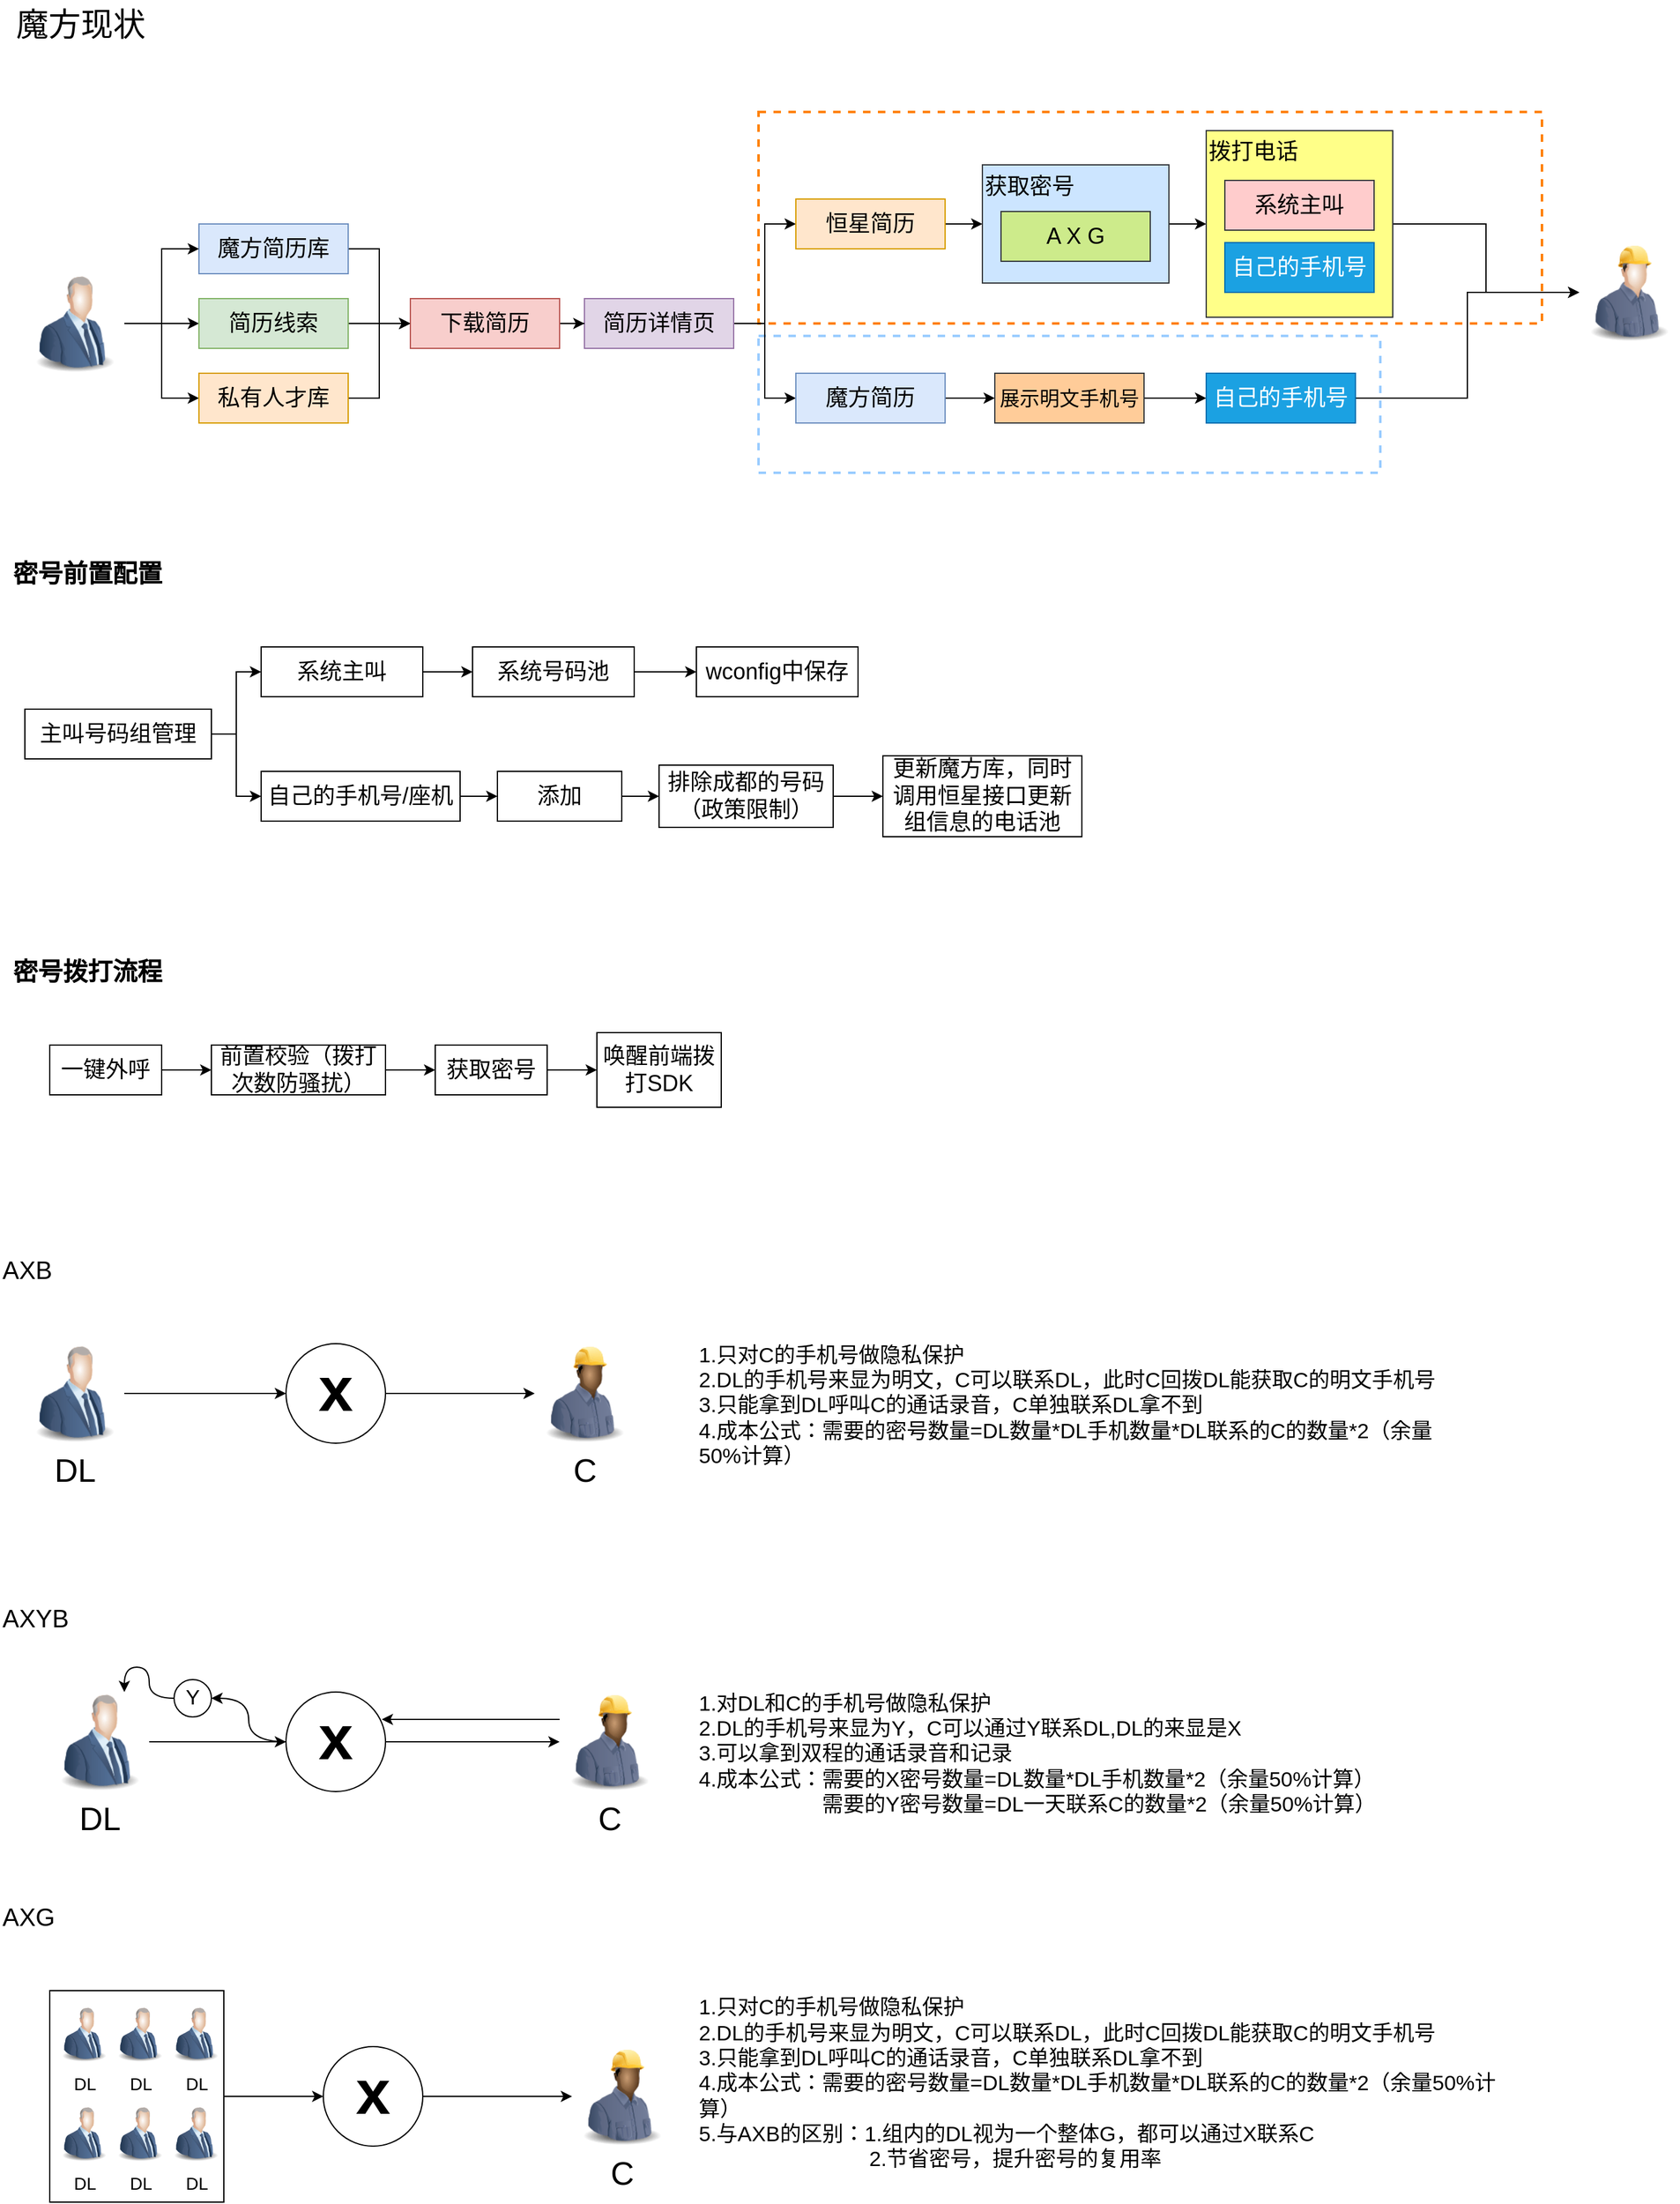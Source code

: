 <mxfile version="24.2.1" type="github">
  <diagram name="第 1 页" id="c8fIhuiG2VhrQn8hY_Cm">
    <mxGraphModel dx="1834" dy="1586" grid="1" gridSize="10" guides="1" tooltips="1" connect="1" arrows="1" fold="1" page="0" pageScale="1" pageWidth="827" pageHeight="1169" math="0" shadow="0">
      <root>
        <mxCell id="0" />
        <mxCell id="1" parent="0" />
        <mxCell id="OGyPYaXYTlwn-IDak6KF-35" style="edgeStyle=orthogonalEdgeStyle;rounded=0;orthogonalLoop=1;jettySize=auto;html=1;entryX=0;entryY=0.5;entryDx=0;entryDy=0;" edge="1" parent="1" source="OGyPYaXYTlwn-IDak6KF-34" target="OGyPYaXYTlwn-IDak6KF-27">
          <mxGeometry relative="1" as="geometry" />
        </mxCell>
        <mxCell id="OGyPYaXYTlwn-IDak6KF-34" value="" style="rounded=0;whiteSpace=wrap;html=1;" vertex="1" parent="1">
          <mxGeometry x="-280" y="960" width="140" height="170" as="geometry" />
        </mxCell>
        <mxCell id="uIM-vCdFYYvPqXACWQKx-59" value="" style="rounded=0;whiteSpace=wrap;html=1;dashed=1;strokeColor=#99CCFF;strokeWidth=2;" parent="1" vertex="1">
          <mxGeometry x="290" y="-370" width="500" height="110" as="geometry" />
        </mxCell>
        <mxCell id="uIM-vCdFYYvPqXACWQKx-58" value="" style="rounded=0;whiteSpace=wrap;html=1;dashed=1;strokeColor=#FF8000;strokeWidth=2;" parent="1" vertex="1">
          <mxGeometry x="290" y="-550" width="630" height="170" as="geometry" />
        </mxCell>
        <mxCell id="uIM-vCdFYYvPqXACWQKx-68" style="edgeStyle=orthogonalEdgeStyle;rounded=0;orthogonalLoop=1;jettySize=auto;html=1;entryX=0;entryY=0.5;entryDx=0;entryDy=0;" parent="1" source="uIM-vCdFYYvPqXACWQKx-2" target="uIM-vCdFYYvPqXACWQKx-65" edge="1">
          <mxGeometry relative="1" as="geometry" />
        </mxCell>
        <mxCell id="uIM-vCdFYYvPqXACWQKx-69" style="edgeStyle=orthogonalEdgeStyle;rounded=0;orthogonalLoop=1;jettySize=auto;html=1;entryX=0;entryY=0.5;entryDx=0;entryDy=0;" parent="1" source="uIM-vCdFYYvPqXACWQKx-2" target="uIM-vCdFYYvPqXACWQKx-67" edge="1">
          <mxGeometry relative="1" as="geometry" />
        </mxCell>
        <mxCell id="uIM-vCdFYYvPqXACWQKx-2" value="主叫号码组管理" style="rounded=0;whiteSpace=wrap;html=1;fontSize=18;" parent="1" vertex="1">
          <mxGeometry x="-300" y="-70" width="150" height="40" as="geometry" />
        </mxCell>
        <mxCell id="uIM-vCdFYYvPqXACWQKx-27" style="edgeStyle=orthogonalEdgeStyle;rounded=0;orthogonalLoop=1;jettySize=auto;html=1;entryX=0;entryY=0.5;entryDx=0;entryDy=0;" parent="1" source="uIM-vCdFYYvPqXACWQKx-7" target="uIM-vCdFYYvPqXACWQKx-25" edge="1">
          <mxGeometry relative="1" as="geometry" />
        </mxCell>
        <mxCell id="uIM-vCdFYYvPqXACWQKx-7" value="魔方简历库" style="rounded=0;whiteSpace=wrap;html=1;fontSize=18;fillColor=#dae8fc;strokeColor=#6c8ebf;" parent="1" vertex="1">
          <mxGeometry x="-160" y="-460" width="120" height="40" as="geometry" />
        </mxCell>
        <mxCell id="uIM-vCdFYYvPqXACWQKx-10" style="edgeStyle=orthogonalEdgeStyle;rounded=0;orthogonalLoop=1;jettySize=auto;html=1;entryX=0;entryY=0.5;entryDx=0;entryDy=0;" parent="1" source="uIM-vCdFYYvPqXACWQKx-9" target="uIM-vCdFYYvPqXACWQKx-7" edge="1">
          <mxGeometry relative="1" as="geometry" />
        </mxCell>
        <mxCell id="uIM-vCdFYYvPqXACWQKx-12" style="edgeStyle=orthogonalEdgeStyle;rounded=0;orthogonalLoop=1;jettySize=auto;html=1;entryX=0;entryY=0.5;entryDx=0;entryDy=0;" parent="1" source="uIM-vCdFYYvPqXACWQKx-9" target="uIM-vCdFYYvPqXACWQKx-11" edge="1">
          <mxGeometry relative="1" as="geometry" />
        </mxCell>
        <mxCell id="uIM-vCdFYYvPqXACWQKx-63" style="edgeStyle=orthogonalEdgeStyle;rounded=0;orthogonalLoop=1;jettySize=auto;html=1;entryX=0;entryY=0.5;entryDx=0;entryDy=0;" parent="1" source="uIM-vCdFYYvPqXACWQKx-9" target="uIM-vCdFYYvPqXACWQKx-62" edge="1">
          <mxGeometry relative="1" as="geometry" />
        </mxCell>
        <mxCell id="uIM-vCdFYYvPqXACWQKx-9" value="" style="image;html=1;image=img/lib/clip_art/people/Suit_Man_Blue_128x128.png" parent="1" vertex="1">
          <mxGeometry x="-300" y="-420" width="80" height="80" as="geometry" />
        </mxCell>
        <mxCell id="uIM-vCdFYYvPqXACWQKx-28" style="edgeStyle=orthogonalEdgeStyle;rounded=0;orthogonalLoop=1;jettySize=auto;html=1;entryX=0;entryY=0.5;entryDx=0;entryDy=0;" parent="1" source="uIM-vCdFYYvPqXACWQKx-11" target="uIM-vCdFYYvPqXACWQKx-25" edge="1">
          <mxGeometry relative="1" as="geometry" />
        </mxCell>
        <mxCell id="uIM-vCdFYYvPqXACWQKx-11" value="私有人才库" style="rounded=0;whiteSpace=wrap;html=1;fontSize=18;fillColor=#ffe6cc;strokeColor=#d79b00;" parent="1" vertex="1">
          <mxGeometry x="-160" y="-340" width="120" height="40" as="geometry" />
        </mxCell>
        <mxCell id="uIM-vCdFYYvPqXACWQKx-23" style="edgeStyle=orthogonalEdgeStyle;rounded=0;orthogonalLoop=1;jettySize=auto;html=1;entryX=0;entryY=0.5;entryDx=0;entryDy=0;" parent="1" source="uIM-vCdFYYvPqXACWQKx-13" target="uIM-vCdFYYvPqXACWQKx-22" edge="1">
          <mxGeometry relative="1" as="geometry" />
        </mxCell>
        <mxCell id="uIM-vCdFYYvPqXACWQKx-24" style="edgeStyle=orthogonalEdgeStyle;rounded=0;orthogonalLoop=1;jettySize=auto;html=1;entryX=0;entryY=0.5;entryDx=0;entryDy=0;" parent="1" source="uIM-vCdFYYvPqXACWQKx-13" target="uIM-vCdFYYvPqXACWQKx-19" edge="1">
          <mxGeometry relative="1" as="geometry" />
        </mxCell>
        <mxCell id="uIM-vCdFYYvPqXACWQKx-13" value="简历详情页" style="rounded=0;whiteSpace=wrap;html=1;fontSize=18;fillColor=#e1d5e7;strokeColor=#9673a6;" parent="1" vertex="1">
          <mxGeometry x="150" y="-400" width="120" height="40" as="geometry" />
        </mxCell>
        <mxCell id="uIM-vCdFYYvPqXACWQKx-30" value="" style="edgeStyle=orthogonalEdgeStyle;rounded=0;orthogonalLoop=1;jettySize=auto;html=1;" parent="1" source="uIM-vCdFYYvPqXACWQKx-19" target="uIM-vCdFYYvPqXACWQKx-29" edge="1">
          <mxGeometry relative="1" as="geometry" />
        </mxCell>
        <mxCell id="uIM-vCdFYYvPqXACWQKx-19" value="恒星简历" style="rounded=0;whiteSpace=wrap;html=1;fontSize=18;fillColor=#ffe6cc;strokeColor=#d79b00;" parent="1" vertex="1">
          <mxGeometry x="320" y="-480" width="120" height="40" as="geometry" />
        </mxCell>
        <mxCell id="uIM-vCdFYYvPqXACWQKx-34" value="" style="edgeStyle=orthogonalEdgeStyle;rounded=0;orthogonalLoop=1;jettySize=auto;html=1;" parent="1" source="uIM-vCdFYYvPqXACWQKx-22" target="uIM-vCdFYYvPqXACWQKx-33" edge="1">
          <mxGeometry relative="1" as="geometry" />
        </mxCell>
        <mxCell id="uIM-vCdFYYvPqXACWQKx-22" value="魔方简历" style="rounded=0;whiteSpace=wrap;html=1;fontSize=18;fillColor=#dae8fc;strokeColor=#6c8ebf;" parent="1" vertex="1">
          <mxGeometry x="320" y="-340" width="120" height="40" as="geometry" />
        </mxCell>
        <mxCell id="uIM-vCdFYYvPqXACWQKx-26" style="edgeStyle=orthogonalEdgeStyle;rounded=0;orthogonalLoop=1;jettySize=auto;html=1;entryX=0;entryY=0.5;entryDx=0;entryDy=0;" parent="1" source="uIM-vCdFYYvPqXACWQKx-25" target="uIM-vCdFYYvPqXACWQKx-13" edge="1">
          <mxGeometry relative="1" as="geometry" />
        </mxCell>
        <mxCell id="uIM-vCdFYYvPqXACWQKx-25" value="下载简历" style="rounded=0;whiteSpace=wrap;html=1;fontSize=18;fillColor=#f8cecc;strokeColor=#b85450;" parent="1" vertex="1">
          <mxGeometry x="10" y="-400" width="120" height="40" as="geometry" />
        </mxCell>
        <mxCell id="uIM-vCdFYYvPqXACWQKx-37" style="edgeStyle=orthogonalEdgeStyle;rounded=0;orthogonalLoop=1;jettySize=auto;html=1;entryX=0;entryY=0.5;entryDx=0;entryDy=0;" parent="1" source="uIM-vCdFYYvPqXACWQKx-29" target="uIM-vCdFYYvPqXACWQKx-31" edge="1">
          <mxGeometry relative="1" as="geometry" />
        </mxCell>
        <mxCell id="uIM-vCdFYYvPqXACWQKx-29" value="获取密号" style="rounded=0;whiteSpace=wrap;html=1;fontSize=18;align=left;verticalAlign=top;fillColor=#cce5ff;strokeColor=#36393d;" parent="1" vertex="1">
          <mxGeometry x="470" y="-507.5" width="150" height="95" as="geometry" />
        </mxCell>
        <mxCell id="uIM-vCdFYYvPqXACWQKx-56" style="edgeStyle=orthogonalEdgeStyle;rounded=0;orthogonalLoop=1;jettySize=auto;html=1;" parent="1" source="uIM-vCdFYYvPqXACWQKx-31" target="uIM-vCdFYYvPqXACWQKx-55" edge="1">
          <mxGeometry relative="1" as="geometry" />
        </mxCell>
        <mxCell id="uIM-vCdFYYvPqXACWQKx-31" value="拨打电话" style="rounded=0;whiteSpace=wrap;html=1;fontSize=18;verticalAlign=top;align=left;fillColor=#ffff88;strokeColor=#36393d;" parent="1" vertex="1">
          <mxGeometry x="650" y="-535" width="150" height="150" as="geometry" />
        </mxCell>
        <mxCell id="uIM-vCdFYYvPqXACWQKx-50" style="edgeStyle=orthogonalEdgeStyle;rounded=0;orthogonalLoop=1;jettySize=auto;html=1;entryX=0;entryY=0.5;entryDx=0;entryDy=0;" parent="1" source="uIM-vCdFYYvPqXACWQKx-33" target="uIM-vCdFYYvPqXACWQKx-49" edge="1">
          <mxGeometry relative="1" as="geometry" />
        </mxCell>
        <mxCell id="uIM-vCdFYYvPqXACWQKx-33" value="展示明文手机号" style="rounded=0;whiteSpace=wrap;html=1;fontSize=16;fillColor=#ffcc99;strokeColor=#36393d;" parent="1" vertex="1">
          <mxGeometry x="480" y="-340" width="120" height="40" as="geometry" />
        </mxCell>
        <mxCell id="uIM-vCdFYYvPqXACWQKx-57" style="edgeStyle=orthogonalEdgeStyle;rounded=0;orthogonalLoop=1;jettySize=auto;html=1;entryX=0;entryY=0.5;entryDx=0;entryDy=0;" parent="1" source="uIM-vCdFYYvPqXACWQKx-49" target="uIM-vCdFYYvPqXACWQKx-55" edge="1">
          <mxGeometry relative="1" as="geometry" />
        </mxCell>
        <mxCell id="uIM-vCdFYYvPqXACWQKx-49" value="自己的手机号" style="rounded=0;whiteSpace=wrap;html=1;fontSize=18;fillColor=#1ba1e2;strokeColor=#006EAF;fontColor=#ffffff;" parent="1" vertex="1">
          <mxGeometry x="650" y="-340" width="120" height="40" as="geometry" />
        </mxCell>
        <mxCell id="uIM-vCdFYYvPqXACWQKx-51" value="系统主叫" style="rounded=0;whiteSpace=wrap;html=1;fontSize=18;fillColor=#ffcccc;strokeColor=#36393d;" parent="1" vertex="1">
          <mxGeometry x="665" y="-495" width="120" height="40" as="geometry" />
        </mxCell>
        <mxCell id="uIM-vCdFYYvPqXACWQKx-52" value="自己的手机号" style="rounded=0;whiteSpace=wrap;html=1;fontSize=18;fillColor=#1ba1e2;strokeColor=#006EAF;fontColor=#ffffff;" parent="1" vertex="1">
          <mxGeometry x="665" y="-445" width="120" height="40" as="geometry" />
        </mxCell>
        <mxCell id="uIM-vCdFYYvPqXACWQKx-55" value="" style="image;html=1;image=img/lib/clip_art/people/Construction_Worker_Man_128x128.png" parent="1" vertex="1">
          <mxGeometry x="950" y="-445" width="80" height="80" as="geometry" />
        </mxCell>
        <mxCell id="uIM-vCdFYYvPqXACWQKx-60" value="魔方现状" style="text;html=1;strokeColor=none;fillColor=none;align=center;verticalAlign=middle;whiteSpace=wrap;rounded=0;fontSize=26;" parent="1" vertex="1">
          <mxGeometry x="-320" y="-640" width="130" height="40" as="geometry" />
        </mxCell>
        <mxCell id="uIM-vCdFYYvPqXACWQKx-61" value="A X G" style="rounded=0;whiteSpace=wrap;html=1;fontSize=18;fillColor=#cdeb8b;strokeColor=#36393d;" parent="1" vertex="1">
          <mxGeometry x="485" y="-470" width="120" height="40" as="geometry" />
        </mxCell>
        <mxCell id="uIM-vCdFYYvPqXACWQKx-64" style="edgeStyle=orthogonalEdgeStyle;rounded=0;orthogonalLoop=1;jettySize=auto;html=1;" parent="1" source="uIM-vCdFYYvPqXACWQKx-62" edge="1">
          <mxGeometry relative="1" as="geometry">
            <mxPoint x="10" y="-380" as="targetPoint" />
          </mxGeometry>
        </mxCell>
        <mxCell id="uIM-vCdFYYvPqXACWQKx-62" value="简历线索" style="rounded=0;whiteSpace=wrap;html=1;fontSize=18;fillColor=#d5e8d4;strokeColor=#82b366;" parent="1" vertex="1">
          <mxGeometry x="-160" y="-400" width="120" height="40" as="geometry" />
        </mxCell>
        <mxCell id="uIM-vCdFYYvPqXACWQKx-77" value="" style="edgeStyle=orthogonalEdgeStyle;rounded=0;orthogonalLoop=1;jettySize=auto;html=1;" parent="1" source="uIM-vCdFYYvPqXACWQKx-65" target="uIM-vCdFYYvPqXACWQKx-76" edge="1">
          <mxGeometry relative="1" as="geometry" />
        </mxCell>
        <mxCell id="uIM-vCdFYYvPqXACWQKx-65" value="系统主叫" style="rounded=0;whiteSpace=wrap;html=1;fontSize=18;" parent="1" vertex="1">
          <mxGeometry x="-110" y="-120" width="130" height="40" as="geometry" />
        </mxCell>
        <mxCell id="uIM-vCdFYYvPqXACWQKx-71" value="" style="edgeStyle=orthogonalEdgeStyle;rounded=0;orthogonalLoop=1;jettySize=auto;html=1;" parent="1" source="uIM-vCdFYYvPqXACWQKx-67" target="uIM-vCdFYYvPqXACWQKx-70" edge="1">
          <mxGeometry relative="1" as="geometry" />
        </mxCell>
        <mxCell id="uIM-vCdFYYvPqXACWQKx-67" value="自己的手机号/座机" style="rounded=0;whiteSpace=wrap;html=1;fontSize=18;" parent="1" vertex="1">
          <mxGeometry x="-110" y="-20" width="160" height="40" as="geometry" />
        </mxCell>
        <mxCell id="uIM-vCdFYYvPqXACWQKx-73" value="" style="edgeStyle=orthogonalEdgeStyle;rounded=0;orthogonalLoop=1;jettySize=auto;html=1;" parent="1" source="uIM-vCdFYYvPqXACWQKx-70" target="uIM-vCdFYYvPqXACWQKx-72" edge="1">
          <mxGeometry relative="1" as="geometry" />
        </mxCell>
        <mxCell id="uIM-vCdFYYvPqXACWQKx-70" value="添加" style="rounded=0;whiteSpace=wrap;html=1;fontSize=18;" parent="1" vertex="1">
          <mxGeometry x="80" y="-20" width="100" height="40" as="geometry" />
        </mxCell>
        <mxCell id="uIM-vCdFYYvPqXACWQKx-75" value="" style="edgeStyle=orthogonalEdgeStyle;rounded=0;orthogonalLoop=1;jettySize=auto;html=1;" parent="1" source="uIM-vCdFYYvPqXACWQKx-72" target="uIM-vCdFYYvPqXACWQKx-74" edge="1">
          <mxGeometry relative="1" as="geometry" />
        </mxCell>
        <mxCell id="uIM-vCdFYYvPqXACWQKx-72" value="排除成都的号码（政策限制）" style="rounded=0;whiteSpace=wrap;html=1;fontSize=18;" parent="1" vertex="1">
          <mxGeometry x="210" y="-25" width="140" height="50" as="geometry" />
        </mxCell>
        <mxCell id="uIM-vCdFYYvPqXACWQKx-74" value="更新魔方库，同时调用恒星接口更新组信息的电话池" style="rounded=0;whiteSpace=wrap;html=1;fontSize=18;" parent="1" vertex="1">
          <mxGeometry x="390" y="-32.5" width="160" height="65" as="geometry" />
        </mxCell>
        <mxCell id="uIM-vCdFYYvPqXACWQKx-79" value="" style="edgeStyle=orthogonalEdgeStyle;rounded=0;orthogonalLoop=1;jettySize=auto;html=1;" parent="1" source="uIM-vCdFYYvPqXACWQKx-76" target="uIM-vCdFYYvPqXACWQKx-78" edge="1">
          <mxGeometry relative="1" as="geometry" />
        </mxCell>
        <mxCell id="uIM-vCdFYYvPqXACWQKx-76" value="系统号码池" style="rounded=0;whiteSpace=wrap;html=1;fontSize=18;" parent="1" vertex="1">
          <mxGeometry x="60" y="-120" width="130" height="40" as="geometry" />
        </mxCell>
        <mxCell id="uIM-vCdFYYvPqXACWQKx-78" value="wconfig中保存" style="rounded=0;whiteSpace=wrap;html=1;fontSize=18;" parent="1" vertex="1">
          <mxGeometry x="240" y="-120" width="130" height="40" as="geometry" />
        </mxCell>
        <mxCell id="uIM-vCdFYYvPqXACWQKx-80" value="密号前置配置" style="text;html=1;align=center;verticalAlign=middle;resizable=0;points=[];autosize=1;strokeColor=none;fillColor=none;fontSize=20;fontStyle=1" parent="1" vertex="1">
          <mxGeometry x="-320" y="-200" width="140" height="40" as="geometry" />
        </mxCell>
        <mxCell id="uIM-vCdFYYvPqXACWQKx-81" value="密号拨打流程" style="text;html=1;align=center;verticalAlign=middle;resizable=0;points=[];autosize=1;strokeColor=none;fillColor=none;fontSize=20;fontStyle=1" parent="1" vertex="1">
          <mxGeometry x="-320" y="120" width="140" height="40" as="geometry" />
        </mxCell>
        <mxCell id="uIM-vCdFYYvPqXACWQKx-85" value="" style="edgeStyle=orthogonalEdgeStyle;rounded=0;orthogonalLoop=1;jettySize=auto;html=1;" parent="1" source="uIM-vCdFYYvPqXACWQKx-83" target="uIM-vCdFYYvPqXACWQKx-84" edge="1">
          <mxGeometry relative="1" as="geometry" />
        </mxCell>
        <mxCell id="uIM-vCdFYYvPqXACWQKx-83" value="一键外呼" style="rounded=0;whiteSpace=wrap;html=1;fontSize=18;" parent="1" vertex="1">
          <mxGeometry x="-280" y="200" width="90" height="40" as="geometry" />
        </mxCell>
        <mxCell id="uIM-vCdFYYvPqXACWQKx-87" value="" style="edgeStyle=orthogonalEdgeStyle;rounded=0;orthogonalLoop=1;jettySize=auto;html=1;" parent="1" source="uIM-vCdFYYvPqXACWQKx-84" target="uIM-vCdFYYvPqXACWQKx-86" edge="1">
          <mxGeometry relative="1" as="geometry" />
        </mxCell>
        <mxCell id="uIM-vCdFYYvPqXACWQKx-84" value="前置校验（拨打次数防骚扰）" style="rounded=0;whiteSpace=wrap;html=1;fontSize=18;" parent="1" vertex="1">
          <mxGeometry x="-150" y="200" width="140" height="40" as="geometry" />
        </mxCell>
        <mxCell id="uIM-vCdFYYvPqXACWQKx-89" value="" style="edgeStyle=orthogonalEdgeStyle;rounded=0;orthogonalLoop=1;jettySize=auto;html=1;" parent="1" source="uIM-vCdFYYvPqXACWQKx-86" target="uIM-vCdFYYvPqXACWQKx-88" edge="1">
          <mxGeometry relative="1" as="geometry" />
        </mxCell>
        <mxCell id="uIM-vCdFYYvPqXACWQKx-86" value="获取密号" style="rounded=0;whiteSpace=wrap;html=1;fontSize=18;" parent="1" vertex="1">
          <mxGeometry x="30" y="200" width="90" height="40" as="geometry" />
        </mxCell>
        <mxCell id="uIM-vCdFYYvPqXACWQKx-88" value="唤醒前端拨打SDK" style="rounded=0;whiteSpace=wrap;html=1;fontSize=18;" parent="1" vertex="1">
          <mxGeometry x="160" y="190" width="100" height="60" as="geometry" />
        </mxCell>
        <mxCell id="uIM-vCdFYYvPqXACWQKx-90" value="AXB" style="text;html=1;align=left;verticalAlign=middle;resizable=0;points=[];autosize=1;strokeColor=none;fillColor=none;fontSize=20;" parent="1" vertex="1">
          <mxGeometry x="-320" y="360" width="60" height="40" as="geometry" />
        </mxCell>
        <mxCell id="uIM-vCdFYYvPqXACWQKx-91" value="AXYB" style="text;html=1;align=left;verticalAlign=middle;resizable=0;points=[];autosize=1;strokeColor=none;fillColor=none;fontSize=20;" parent="1" vertex="1">
          <mxGeometry x="-320" y="640" width="80" height="40" as="geometry" />
        </mxCell>
        <mxCell id="uIM-vCdFYYvPqXACWQKx-93" value="AXG" style="text;html=1;align=left;verticalAlign=middle;resizable=0;points=[];autosize=1;strokeColor=none;fillColor=none;fontSize=20;" parent="1" vertex="1">
          <mxGeometry x="-320" y="880" width="70" height="40" as="geometry" />
        </mxCell>
        <mxCell id="OGyPYaXYTlwn-IDak6KF-4" style="edgeStyle=orthogonalEdgeStyle;rounded=0;orthogonalLoop=1;jettySize=auto;html=1;entryX=0;entryY=0.5;entryDx=0;entryDy=0;" edge="1" parent="1" source="OGyPYaXYTlwn-IDak6KF-1" target="OGyPYaXYTlwn-IDak6KF-3">
          <mxGeometry relative="1" as="geometry" />
        </mxCell>
        <mxCell id="OGyPYaXYTlwn-IDak6KF-1" value="DL" style="image;html=1;image=img/lib/clip_art/people/Suit_Man_Blue_128x128.png;fontSize=26;" vertex="1" parent="1">
          <mxGeometry x="-300" y="440" width="80" height="80" as="geometry" />
        </mxCell>
        <mxCell id="OGyPYaXYTlwn-IDak6KF-2" value="C" style="image;html=1;image=img/lib/clip_art/people/Construction_Worker_Man_Black_128x128.png;fontSize=26;" vertex="1" parent="1">
          <mxGeometry x="110" y="440" width="80" height="80" as="geometry" />
        </mxCell>
        <mxCell id="OGyPYaXYTlwn-IDak6KF-5" style="edgeStyle=orthogonalEdgeStyle;rounded=0;orthogonalLoop=1;jettySize=auto;html=1;" edge="1" parent="1" source="OGyPYaXYTlwn-IDak6KF-3" target="OGyPYaXYTlwn-IDak6KF-2">
          <mxGeometry relative="1" as="geometry" />
        </mxCell>
        <mxCell id="OGyPYaXYTlwn-IDak6KF-3" value="x" style="ellipse;whiteSpace=wrap;html=1;aspect=fixed;fontSize=50;fontStyle=1;align=center;verticalAlign=top;" vertex="1" parent="1">
          <mxGeometry x="-90" y="440" width="80" height="80" as="geometry" />
        </mxCell>
        <mxCell id="OGyPYaXYTlwn-IDak6KF-7" value="1.只对C的手机号做隐私保护&lt;br style=&quot;font-size: 17px;&quot;&gt;2.DL的手机号来显为明文，C可以联系DL，此时C回拨DL能获取C的明文手机号&lt;br&gt;3.只能拿到DL呼叫C的通话录音，C单独联系DL拿不到&lt;div&gt;4.成本公式：需要的密号数量=DL数量*DL手机数量*DL联系的C的数量*2（余量50%计算）&lt;/div&gt;" style="text;html=1;align=left;verticalAlign=middle;whiteSpace=wrap;rounded=0;fontSize=17;" vertex="1" parent="1">
          <mxGeometry x="240" y="440" width="610" height="100" as="geometry" />
        </mxCell>
        <mxCell id="OGyPYaXYTlwn-IDak6KF-8" style="edgeStyle=orthogonalEdgeStyle;rounded=0;orthogonalLoop=1;jettySize=auto;html=1;entryX=0;entryY=0.5;entryDx=0;entryDy=0;" edge="1" parent="1" source="OGyPYaXYTlwn-IDak6KF-9" target="OGyPYaXYTlwn-IDak6KF-12">
          <mxGeometry relative="1" as="geometry" />
        </mxCell>
        <mxCell id="OGyPYaXYTlwn-IDak6KF-9" value="DL" style="image;html=1;image=img/lib/clip_art/people/Suit_Man_Blue_128x128.png;fontSize=26;" vertex="1" parent="1">
          <mxGeometry x="-280" y="720" width="80" height="80" as="geometry" />
        </mxCell>
        <mxCell id="OGyPYaXYTlwn-IDak6KF-10" value="C" style="image;html=1;image=img/lib/clip_art/people/Construction_Worker_Man_Black_128x128.png;fontSize=26;" vertex="1" parent="1">
          <mxGeometry x="130" y="720" width="80" height="80" as="geometry" />
        </mxCell>
        <mxCell id="OGyPYaXYTlwn-IDak6KF-11" style="edgeStyle=orthogonalEdgeStyle;rounded=0;orthogonalLoop=1;jettySize=auto;html=1;" edge="1" parent="1" source="OGyPYaXYTlwn-IDak6KF-12" target="OGyPYaXYTlwn-IDak6KF-10">
          <mxGeometry relative="1" as="geometry" />
        </mxCell>
        <mxCell id="OGyPYaXYTlwn-IDak6KF-15" style="edgeStyle=orthogonalEdgeStyle;rounded=0;orthogonalLoop=1;jettySize=auto;html=1;entryX=1;entryY=0.5;entryDx=0;entryDy=0;curved=1;" edge="1" parent="1" source="OGyPYaXYTlwn-IDak6KF-12" target="OGyPYaXYTlwn-IDak6KF-13">
          <mxGeometry relative="1" as="geometry" />
        </mxCell>
        <mxCell id="OGyPYaXYTlwn-IDak6KF-12" value="x" style="ellipse;whiteSpace=wrap;html=1;aspect=fixed;fontSize=50;fontStyle=1;align=center;verticalAlign=top;" vertex="1" parent="1">
          <mxGeometry x="-90" y="720" width="80" height="80" as="geometry" />
        </mxCell>
        <mxCell id="OGyPYaXYTlwn-IDak6KF-16" style="edgeStyle=orthogonalEdgeStyle;rounded=0;orthogonalLoop=1;jettySize=auto;html=1;entryX=0.75;entryY=0;entryDx=0;entryDy=0;curved=1;" edge="1" parent="1" source="OGyPYaXYTlwn-IDak6KF-13" target="OGyPYaXYTlwn-IDak6KF-9">
          <mxGeometry relative="1" as="geometry" />
        </mxCell>
        <mxCell id="OGyPYaXYTlwn-IDak6KF-13" value="Y" style="ellipse;whiteSpace=wrap;html=1;aspect=fixed;fontSize=17;" vertex="1" parent="1">
          <mxGeometry x="-180" y="710" width="30" height="30" as="geometry" />
        </mxCell>
        <mxCell id="OGyPYaXYTlwn-IDak6KF-14" style="edgeStyle=orthogonalEdgeStyle;rounded=0;orthogonalLoop=1;jettySize=auto;html=1;entryX=0.963;entryY=0.275;entryDx=0;entryDy=0;entryPerimeter=0;" edge="1" parent="1" source="OGyPYaXYTlwn-IDak6KF-10" target="OGyPYaXYTlwn-IDak6KF-12">
          <mxGeometry relative="1" as="geometry">
            <Array as="points">
              <mxPoint x="100" y="742" />
              <mxPoint x="100" y="742" />
            </Array>
          </mxGeometry>
        </mxCell>
        <mxCell id="OGyPYaXYTlwn-IDak6KF-17" value="1.对DL和C的手机号做隐私保护&lt;br style=&quot;font-size: 17px;&quot;&gt;2.DL的手机号来显为Y，C可以通过Y联系DL,DL的来显是X&lt;br&gt;3.可以拿到双程的通话录音和记录&lt;div&gt;4.成本公式：需要的X密号数量=DL数量*DL手机数量*2（余量50%计算）&lt;br&gt;&amp;nbsp; &amp;nbsp; &amp;nbsp; &amp;nbsp; &amp;nbsp; &amp;nbsp; &amp;nbsp; &amp;nbsp; &amp;nbsp; &amp;nbsp; &amp;nbsp;需要的Y密号数量=DL一天联系C的数量*2&lt;span style=&quot;background-color: initial;&quot;&gt;（余量50%计算）&lt;/span&gt;&lt;/div&gt;" style="text;html=1;align=left;verticalAlign=middle;whiteSpace=wrap;rounded=0;fontSize=17;" vertex="1" parent="1">
          <mxGeometry x="240" y="720" width="580" height="100" as="geometry" />
        </mxCell>
        <mxCell id="OGyPYaXYTlwn-IDak6KF-24" value="DL" style="image;html=1;image=img/lib/clip_art/people/Suit_Man_Blue_128x128.png;fontSize=14;" vertex="1" parent="1">
          <mxGeometry x="-275" y="970" width="45" height="50" as="geometry" />
        </mxCell>
        <mxCell id="OGyPYaXYTlwn-IDak6KF-25" value="C" style="image;html=1;image=img/lib/clip_art/people/Construction_Worker_Man_Black_128x128.png;fontSize=26;" vertex="1" parent="1">
          <mxGeometry x="140" y="1005" width="80" height="80" as="geometry" />
        </mxCell>
        <mxCell id="OGyPYaXYTlwn-IDak6KF-26" style="edgeStyle=orthogonalEdgeStyle;rounded=0;orthogonalLoop=1;jettySize=auto;html=1;" edge="1" parent="1" source="OGyPYaXYTlwn-IDak6KF-27" target="OGyPYaXYTlwn-IDak6KF-25">
          <mxGeometry relative="1" as="geometry" />
        </mxCell>
        <mxCell id="OGyPYaXYTlwn-IDak6KF-27" value="x" style="ellipse;whiteSpace=wrap;html=1;aspect=fixed;fontSize=50;fontStyle=1;align=center;verticalAlign=top;" vertex="1" parent="1">
          <mxGeometry x="-60" y="1005" width="80" height="80" as="geometry" />
        </mxCell>
        <mxCell id="OGyPYaXYTlwn-IDak6KF-29" value="DL" style="image;html=1;image=img/lib/clip_art/people/Suit_Man_Blue_128x128.png;fontSize=14;" vertex="1" parent="1">
          <mxGeometry x="-230" y="970" width="45" height="50" as="geometry" />
        </mxCell>
        <mxCell id="OGyPYaXYTlwn-IDak6KF-30" value="DL" style="image;html=1;image=img/lib/clip_art/people/Suit_Man_Blue_128x128.png;fontSize=14;" vertex="1" parent="1">
          <mxGeometry x="-185" y="970" width="45" height="50" as="geometry" />
        </mxCell>
        <mxCell id="OGyPYaXYTlwn-IDak6KF-31" value="DL" style="image;html=1;image=img/lib/clip_art/people/Suit_Man_Blue_128x128.png;fontSize=14;" vertex="1" parent="1">
          <mxGeometry x="-275" y="1050" width="45" height="50" as="geometry" />
        </mxCell>
        <mxCell id="OGyPYaXYTlwn-IDak6KF-32" value="DL" style="image;html=1;image=img/lib/clip_art/people/Suit_Man_Blue_128x128.png;fontSize=14;" vertex="1" parent="1">
          <mxGeometry x="-230" y="1050" width="45" height="50" as="geometry" />
        </mxCell>
        <mxCell id="OGyPYaXYTlwn-IDak6KF-33" value="DL" style="image;html=1;image=img/lib/clip_art/people/Suit_Man_Blue_128x128.png;fontSize=14;" vertex="1" parent="1">
          <mxGeometry x="-185" y="1050" width="45" height="50" as="geometry" />
        </mxCell>
        <mxCell id="OGyPYaXYTlwn-IDak6KF-38" value="1.只对C的手机号做隐私保护&lt;br style=&quot;font-size: 17px;&quot;&gt;2.DL的手机号来显为明文，C可以联系DL，此时C回拨DL能获取C的明文手机号&lt;br&gt;3.只能拿到DL呼叫C的通话录音，C单独联系DL拿不到&lt;div&gt;4.成本公式：需要的密号数量=DL数量*DL手机数量*DL联系的C的数量*2（余量50%计算）&lt;br&gt;5.与AXB的区别：1.组内的DL视为一个整体G，都可以通过X联系C&lt;br&gt;&amp;nbsp; &amp;nbsp; &amp;nbsp; &amp;nbsp; &amp;nbsp; &amp;nbsp; &amp;nbsp; &amp;nbsp; &amp;nbsp; &amp;nbsp; &amp;nbsp; &amp;nbsp; &amp;nbsp; &amp;nbsp; &amp;nbsp;2.节省密号，提升密号的复用率&lt;/div&gt;" style="text;html=1;align=left;verticalAlign=middle;whiteSpace=wrap;rounded=0;fontSize=17;" vertex="1" parent="1">
          <mxGeometry x="240" y="960" width="650" height="150" as="geometry" />
        </mxCell>
      </root>
    </mxGraphModel>
  </diagram>
</mxfile>
